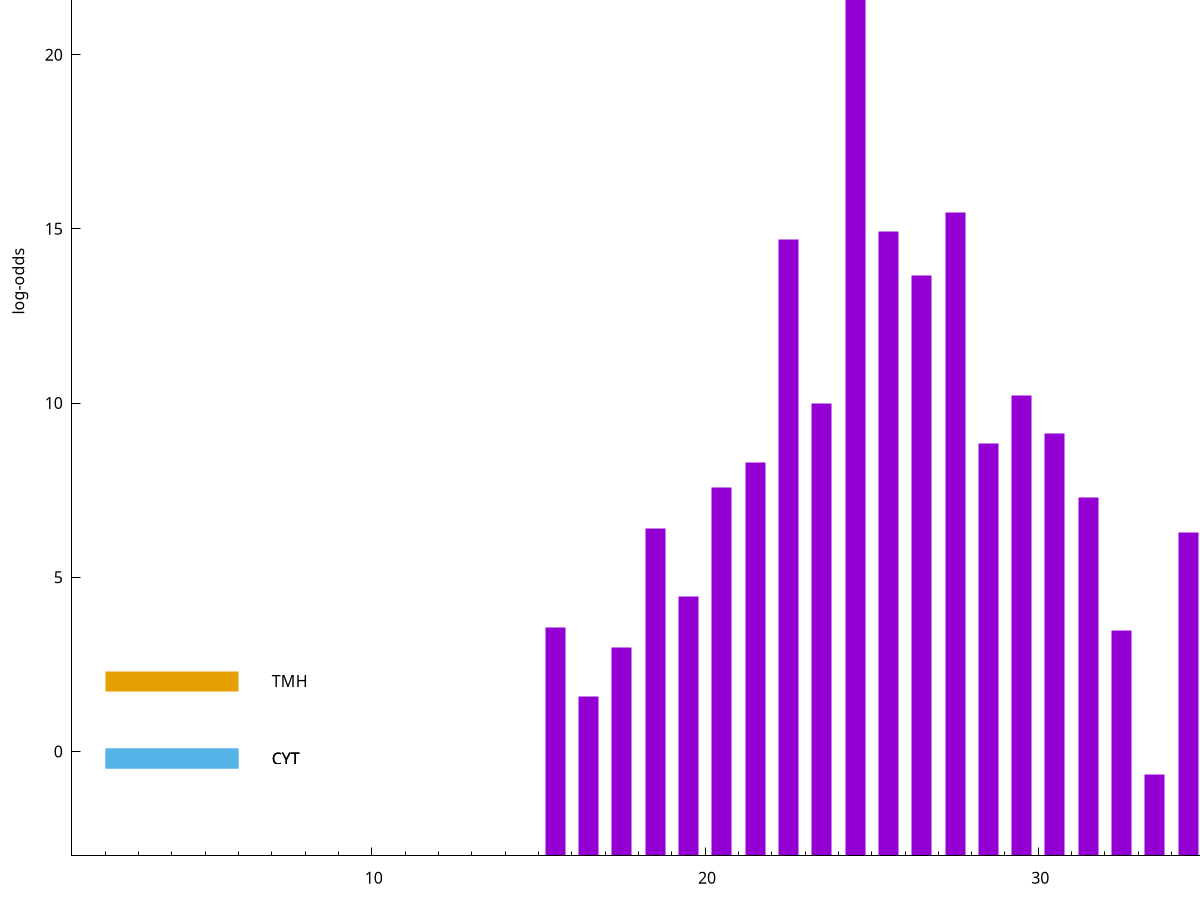 set title "LipoP predictions for SRR3467249.gff"
set size 2., 1.4
set xrange [1:70] 
set mxtics 10
set yrange [-3:30]
set y2range [0:33]
set ylabel "log-odds"
set term postscript eps color solid "Helvetica" 30
set output "SRR3467249.gff76.eps"
set arrow from 2,25.0155 to 6,25.0155 nohead lt 1 lw 20
set label "SpI" at 7,25.0155
set arrow from 2,2.01861 to 6,2.01861 nohead lt 4 lw 20
set label "TMH" at 7,2.01861
set arrow from 2,-0.200913 to 6,-0.200913 nohead lt 3 lw 20
set label "CYT" at 7,-0.200913
set arrow from 2,-0.200913 to 6,-0.200913 nohead lt 3 lw 20
set label "CYT" at 7,-0.200913
set arrow from 2,25.0155 to 6,25.0155 nohead lt 1 lw 20
set label "SpI" at 7,25.0155
# NOTE: The scores below are the log-odds scores with the threshold
# NOTE: subtracted (a hack to make gnuplot make the histogram all
# NOTE: look nice).
plot "-" axes x1y2 title "" with impulses lt 1 lw 20
24.500000 28.010400
27.500000 18.478700
25.500000 17.911800
22.500000 17.694200
26.500000 16.653100
29.500000 13.203800
23.500000 12.988950
30.500000 12.126570
28.500000 11.831810
21.500000 11.281970
20.500000 10.584050
31.500000 10.290520
18.500000 9.404210
34.500000 9.286780
19.500000 7.453280
15.500000 6.566920
32.500000 6.471100
17.500000 5.989860
36.500000 5.755350
16.500000 4.582620
33.500000 2.343481
e
exit
